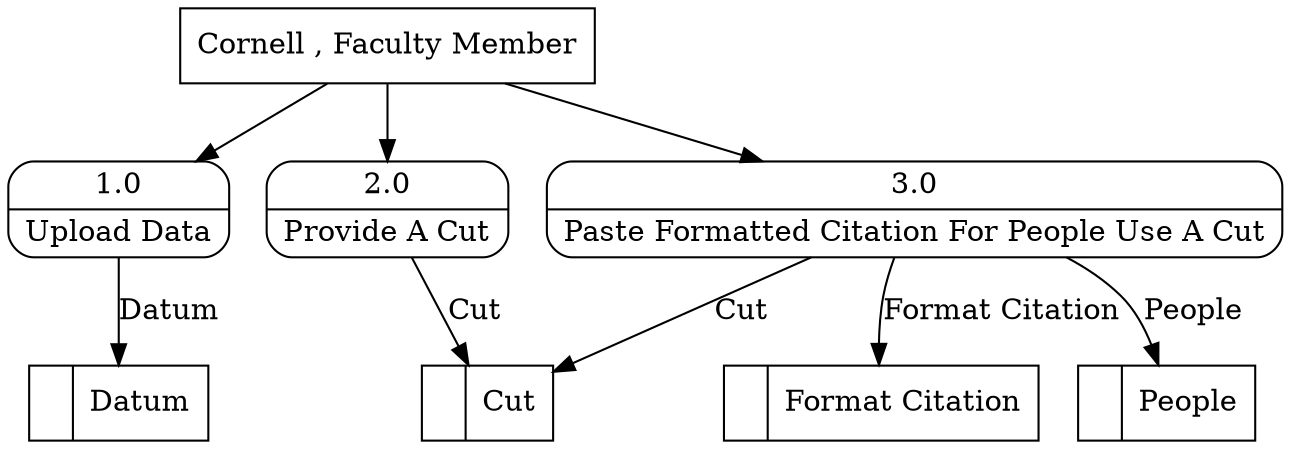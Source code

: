 digraph dfd2{ 
node[shape=record]
200 [label="<f0>  |<f1> Datum " ];
201 [label="<f0>  |<f1> Cut " ];
202 [label="<f0>  |<f1> Format Citation " ];
203 [label="<f0>  |<f1> People " ];
204 [label="Cornell , Faculty Member" shape=box];
205 [label="{<f0> 1.0|<f1> Upload Data }" shape=Mrecord];
206 [label="{<f0> 2.0|<f1> Provide A Cut }" shape=Mrecord];
207 [label="{<f0> 3.0|<f1> Paste Formatted Citation For People Use A Cut }" shape=Mrecord];
204 -> 205
204 -> 206
204 -> 207
205 -> 200 [label="Datum"]
206 -> 201 [label="Cut"]
207 -> 202 [label="Format Citation"]
207 -> 203 [label="People"]
207 -> 201 [label="Cut"]
}